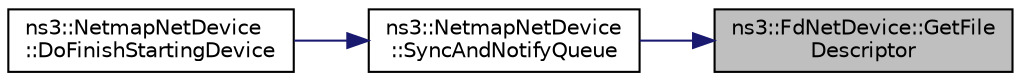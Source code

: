 digraph "ns3::FdNetDevice::GetFileDescriptor"
{
 // LATEX_PDF_SIZE
  edge [fontname="Helvetica",fontsize="10",labelfontname="Helvetica",labelfontsize="10"];
  node [fontname="Helvetica",fontsize="10",shape=record];
  rankdir="RL";
  Node1 [label="ns3::FdNetDevice::GetFile\lDescriptor",height=0.2,width=0.4,color="black", fillcolor="grey75", style="filled", fontcolor="black",tooltip="Get the associated file descriptor."];
  Node1 -> Node2 [dir="back",color="midnightblue",fontsize="10",style="solid",fontname="Helvetica"];
  Node2 [label="ns3::NetmapNetDevice\l::SyncAndNotifyQueue",height=0.2,width=0.4,color="black", fillcolor="white", style="filled",URL="$classns3_1_1_netmap_net_device.html#ae0c7fb987e5e9406324d89ac2c37fdd8",tooltip="This function syncs netmap ring and notifies netdevice queue."];
  Node2 -> Node3 [dir="back",color="midnightblue",fontsize="10",style="solid",fontname="Helvetica"];
  Node3 [label="ns3::NetmapNetDevice\l::DoFinishStartingDevice",height=0.2,width=0.4,color="black", fillcolor="white", style="filled",URL="$classns3_1_1_netmap_net_device.html#a7dbfbc89db959c93fbd6dc22a9a898ba",tooltip="Complete additional actions, if any, to spin up down the device."];
}
